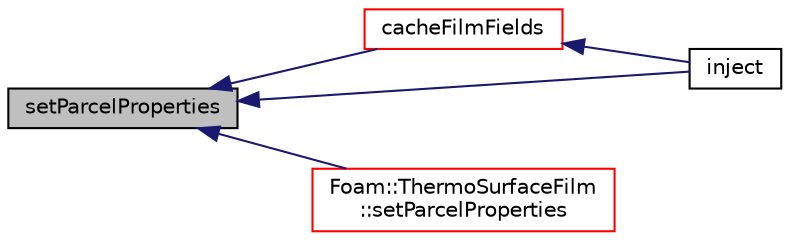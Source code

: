 digraph "setParcelProperties"
{
  bgcolor="transparent";
  edge [fontname="Helvetica",fontsize="10",labelfontname="Helvetica",labelfontsize="10"];
  node [fontname="Helvetica",fontsize="10",shape=record];
  rankdir="LR";
  Node1 [label="setParcelProperties",height=0.2,width=0.4,color="black", fillcolor="grey75", style="filled", fontcolor="black"];
  Node1 -> Node2 [dir="back",color="midnightblue",fontsize="10",style="solid",fontname="Helvetica"];
  Node2 [label="cacheFilmFields",height=0.2,width=0.4,color="red",URL="$a02486.html#a7b1f5e291b5fcc2c999e62871d73d418",tooltip="Cache the film fields in preparation for injection. "];
  Node2 -> Node3 [dir="back",color="midnightblue",fontsize="10",style="solid",fontname="Helvetica"];
  Node3 [label="inject",height=0.2,width=0.4,color="black",URL="$a02486.html#ad56021712258ad92961ed1dcb0941870",tooltip="Inject parcels into the cloud. "];
  Node1 -> Node3 [dir="back",color="midnightblue",fontsize="10",style="solid",fontname="Helvetica"];
  Node1 -> Node4 [dir="back",color="midnightblue",fontsize="10",style="solid",fontname="Helvetica"];
  Node4 [label="Foam::ThermoSurfaceFilm\l::setParcelProperties",height=0.2,width=0.4,color="red",URL="$a02609.html#a53d9638b8918211bb19f847b20ae740b",tooltip="Set the individual parcel properties. "];
}
